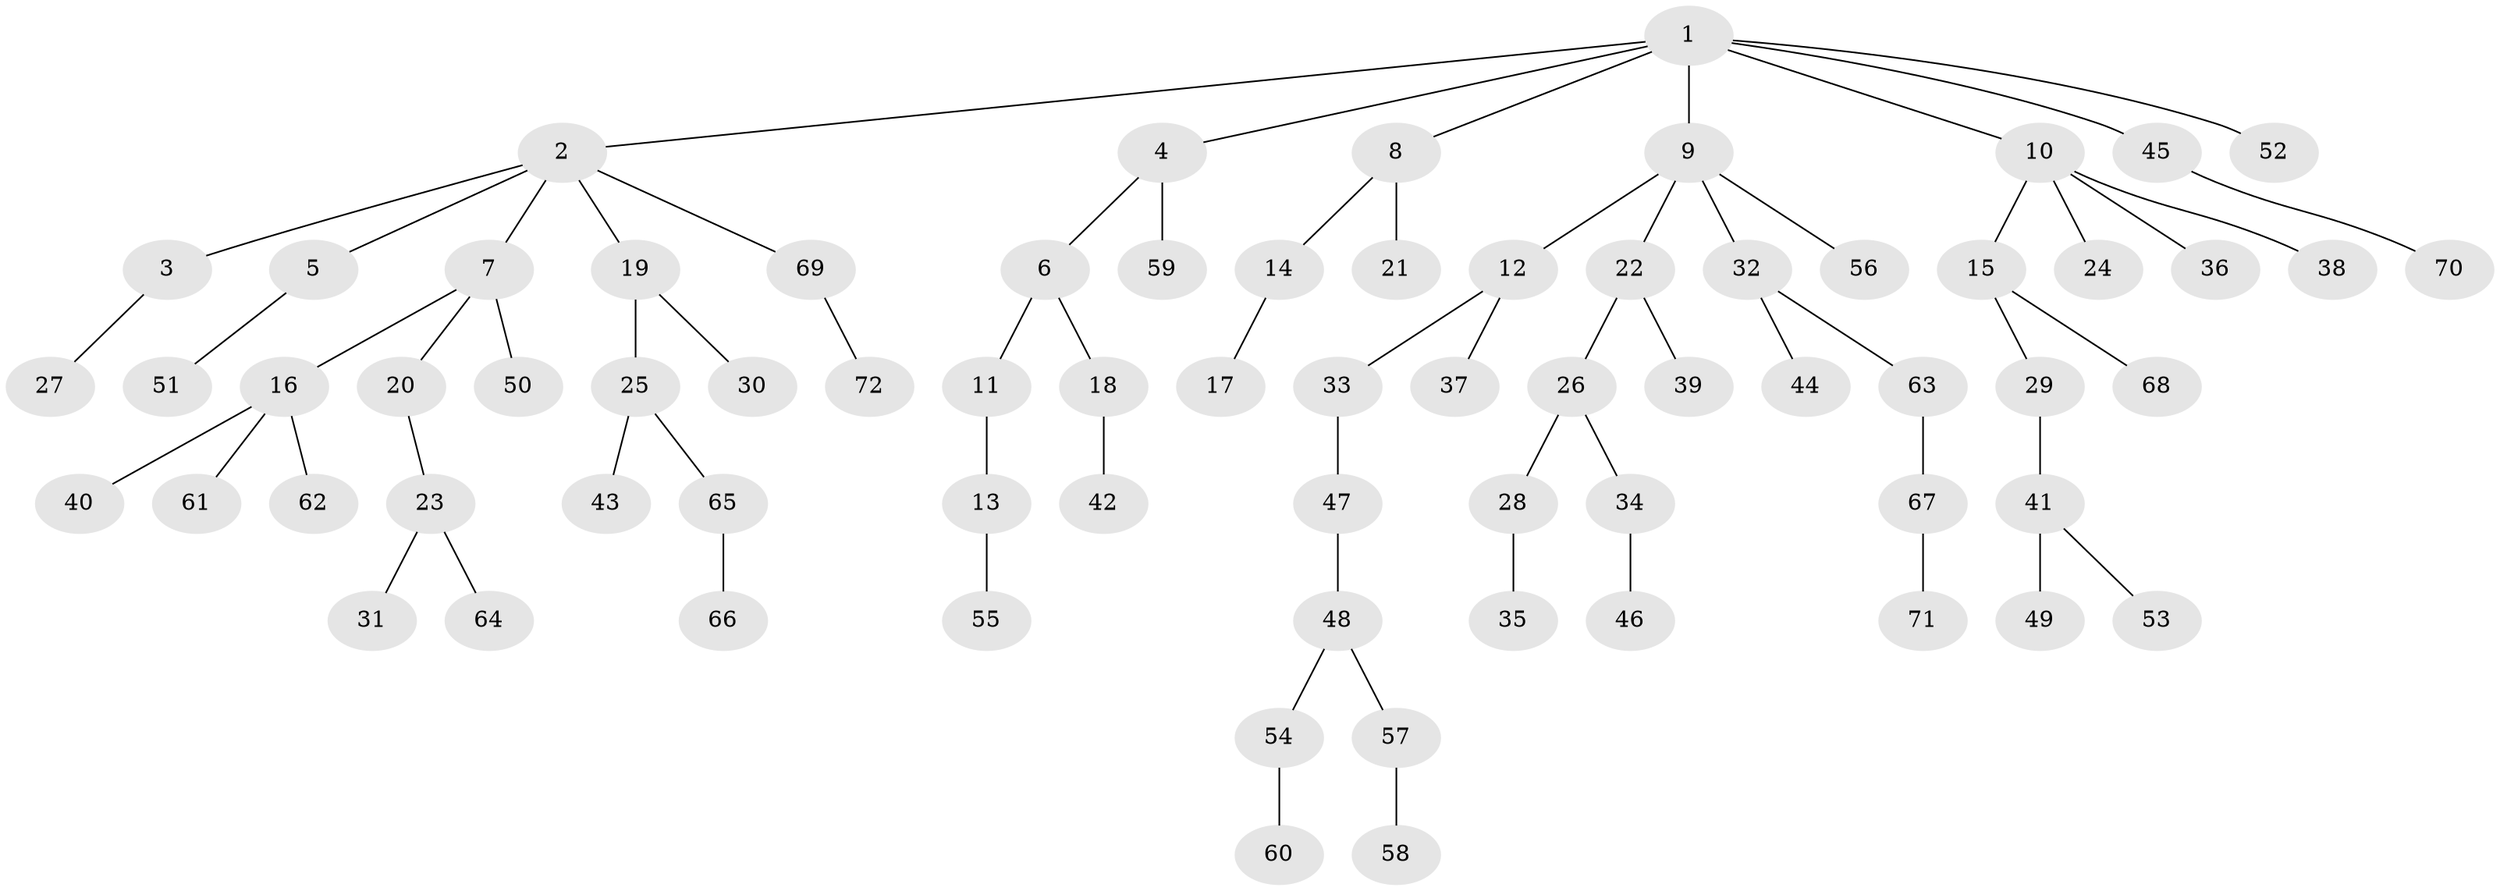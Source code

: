 // Generated by graph-tools (version 1.1) at 2025/26/03/09/25 03:26:23]
// undirected, 72 vertices, 71 edges
graph export_dot {
graph [start="1"]
  node [color=gray90,style=filled];
  1;
  2;
  3;
  4;
  5;
  6;
  7;
  8;
  9;
  10;
  11;
  12;
  13;
  14;
  15;
  16;
  17;
  18;
  19;
  20;
  21;
  22;
  23;
  24;
  25;
  26;
  27;
  28;
  29;
  30;
  31;
  32;
  33;
  34;
  35;
  36;
  37;
  38;
  39;
  40;
  41;
  42;
  43;
  44;
  45;
  46;
  47;
  48;
  49;
  50;
  51;
  52;
  53;
  54;
  55;
  56;
  57;
  58;
  59;
  60;
  61;
  62;
  63;
  64;
  65;
  66;
  67;
  68;
  69;
  70;
  71;
  72;
  1 -- 2;
  1 -- 4;
  1 -- 8;
  1 -- 9;
  1 -- 10;
  1 -- 45;
  1 -- 52;
  2 -- 3;
  2 -- 5;
  2 -- 7;
  2 -- 19;
  2 -- 69;
  3 -- 27;
  4 -- 6;
  4 -- 59;
  5 -- 51;
  6 -- 11;
  6 -- 18;
  7 -- 16;
  7 -- 20;
  7 -- 50;
  8 -- 14;
  8 -- 21;
  9 -- 12;
  9 -- 22;
  9 -- 32;
  9 -- 56;
  10 -- 15;
  10 -- 24;
  10 -- 36;
  10 -- 38;
  11 -- 13;
  12 -- 33;
  12 -- 37;
  13 -- 55;
  14 -- 17;
  15 -- 29;
  15 -- 68;
  16 -- 40;
  16 -- 61;
  16 -- 62;
  18 -- 42;
  19 -- 25;
  19 -- 30;
  20 -- 23;
  22 -- 26;
  22 -- 39;
  23 -- 31;
  23 -- 64;
  25 -- 43;
  25 -- 65;
  26 -- 28;
  26 -- 34;
  28 -- 35;
  29 -- 41;
  32 -- 44;
  32 -- 63;
  33 -- 47;
  34 -- 46;
  41 -- 49;
  41 -- 53;
  45 -- 70;
  47 -- 48;
  48 -- 54;
  48 -- 57;
  54 -- 60;
  57 -- 58;
  63 -- 67;
  65 -- 66;
  67 -- 71;
  69 -- 72;
}
